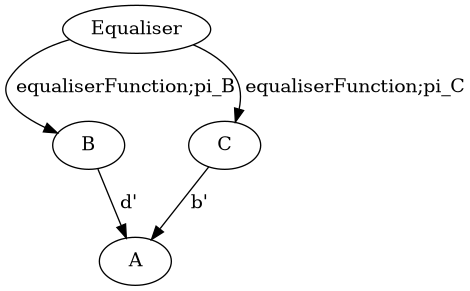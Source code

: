 @startuml
digraph Diagram {
  "B";
  "A";
  "C";
  "Equaliser";
  "B"->"A" [label=" d'"];
  "C"->"A" [label=" b'"];
  "Equaliser"->"B" [label=" equaliserFunction;pi_B"];
  "Equaliser"->"C" [label=" equaliserFunction;pi_C"];
}
@enduml
